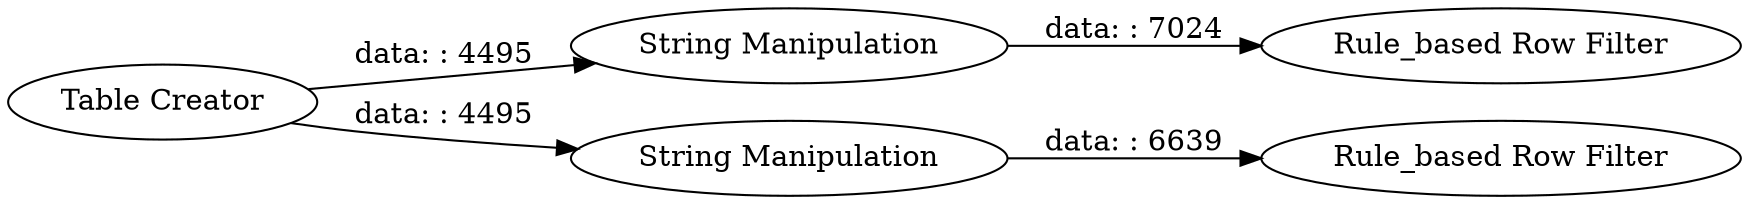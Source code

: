digraph {
	"-6836191333634190697_7" [label="String Manipulation"]
	"-6836191333634190697_8" [label="String Manipulation"]
	"-6836191333634190697_5" [label="Table Creator"]
	"-6836191333634190697_6" [label="Rule_based Row Filter"]
	"-6836191333634190697_9" [label="Rule_based Row Filter"]
	"-6836191333634190697_5" -> "-6836191333634190697_8" [label="data: : 4495"]
	"-6836191333634190697_8" -> "-6836191333634190697_9" [label="data: : 6639"]
	"-6836191333634190697_7" -> "-6836191333634190697_6" [label="data: : 7024"]
	"-6836191333634190697_5" -> "-6836191333634190697_7" [label="data: : 4495"]
	rankdir=LR
}
